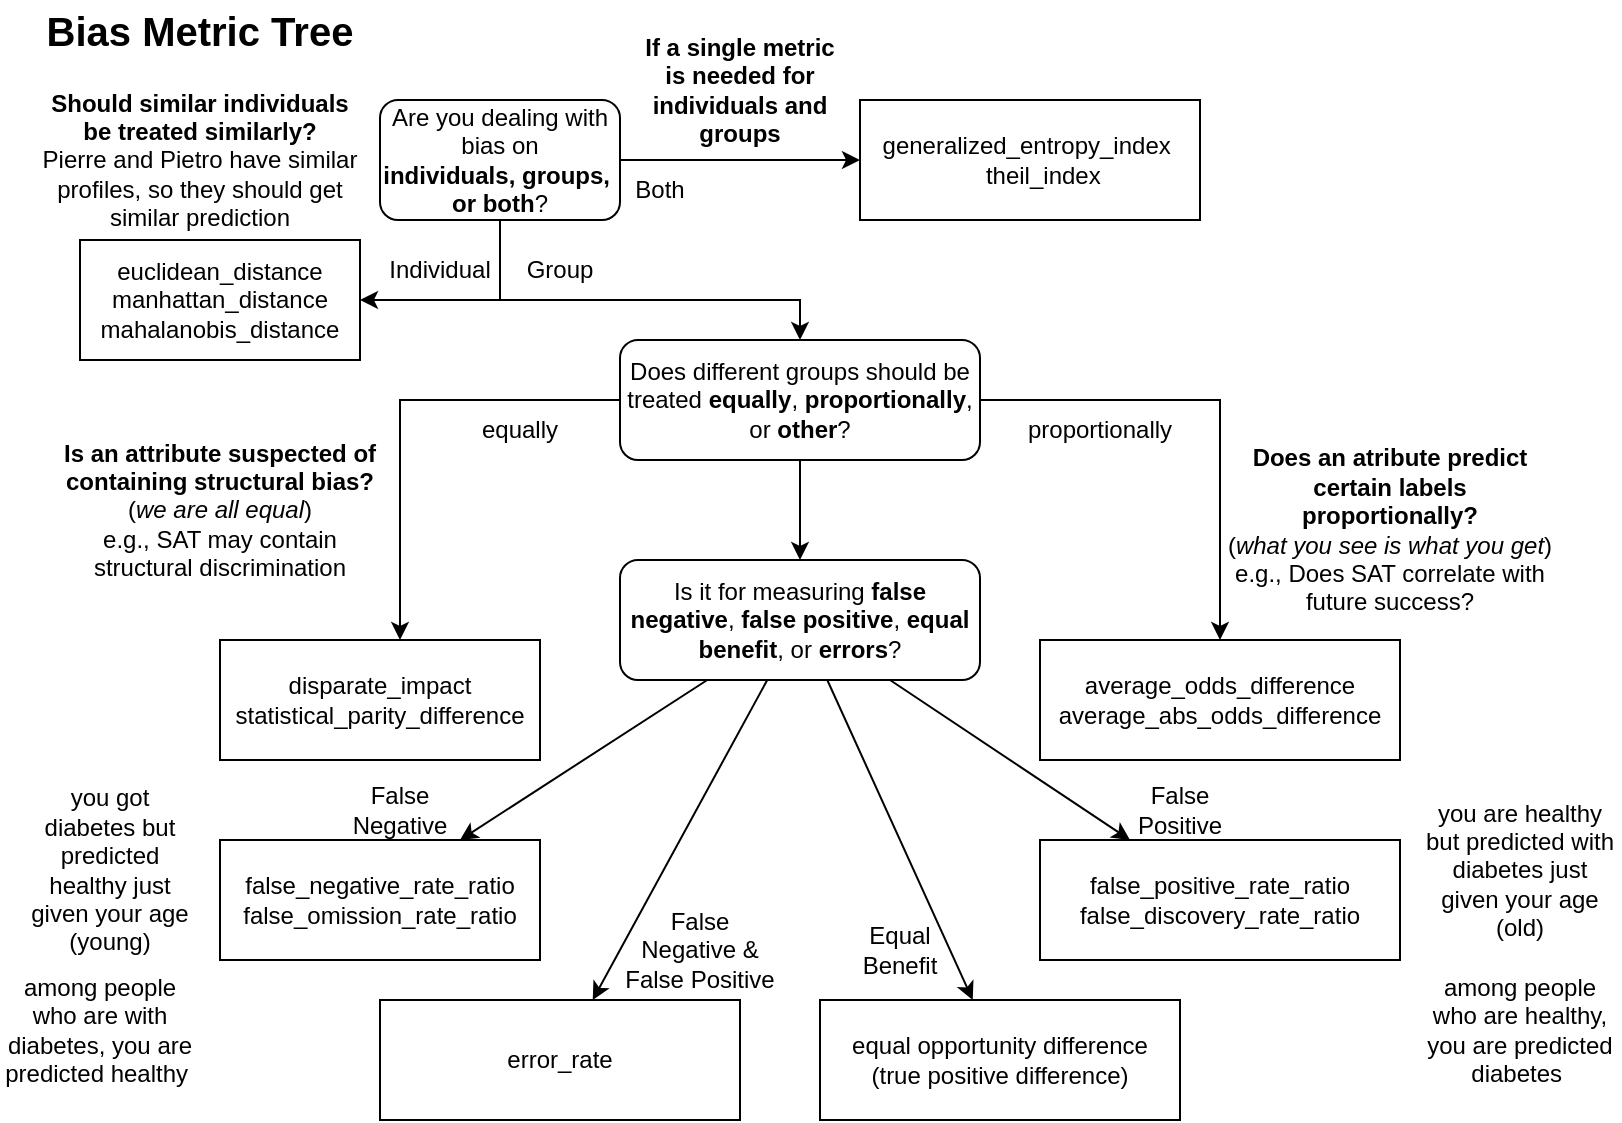 <mxfile version="16.4.0" type="device" pages="3"><diagram id="ROVYb0s-WKF2HSkMTTLL" name="Metric Decision"><mxGraphModel dx="1278" dy="649" grid="1" gridSize="10" guides="1" tooltips="1" connect="1" arrows="1" fold="1" page="1" pageScale="1" pageWidth="827" pageHeight="1169" math="0" shadow="0"><root><mxCell id="0"/><mxCell id="1" parent="0"/><mxCell id="5Wt8-BxMHKpQGTpT58Vk-3" value="" style="edgeStyle=orthogonalEdgeStyle;rounded=0;orthogonalLoop=1;jettySize=auto;html=1;entryX=1;entryY=0.5;entryDx=0;entryDy=0;" parent="1" source="5Wt8-BxMHKpQGTpT58Vk-1" target="5Wt8-BxMHKpQGTpT58Vk-5" edge="1"><mxGeometry x="0.143" y="-20" relative="1" as="geometry"><mxPoint x="140" y="200" as="targetPoint"/><Array as="points"><mxPoint x="260" y="170"/></Array><mxPoint as="offset"/></mxGeometry></mxCell><mxCell id="5Wt8-BxMHKpQGTpT58Vk-30" style="edgeStyle=orthogonalEdgeStyle;rounded=0;orthogonalLoop=1;jettySize=auto;html=1;fontSize=11;" parent="1" source="5Wt8-BxMHKpQGTpT58Vk-1" target="5Wt8-BxMHKpQGTpT58Vk-28" edge="1"><mxGeometry relative="1" as="geometry"/></mxCell><mxCell id="5Wt8-BxMHKpQGTpT58Vk-68" style="edgeStyle=orthogonalEdgeStyle;rounded=0;orthogonalLoop=1;jettySize=auto;html=1;exitX=0.5;exitY=1;exitDx=0;exitDy=0;fontSize=11;" parent="1" source="5Wt8-BxMHKpQGTpT58Vk-1" target="5Wt8-BxMHKpQGTpT58Vk-31" edge="1"><mxGeometry relative="1" as="geometry"><Array as="points"><mxPoint x="260" y="170"/><mxPoint x="410" y="170"/></Array></mxGeometry></mxCell><mxCell id="5Wt8-BxMHKpQGTpT58Vk-1" value="Are you dealing with bias on &lt;b&gt;individuals,&amp;nbsp;&lt;/b&gt;&lt;b&gt;groups,&amp;nbsp; or both&lt;/b&gt;?" style="rounded=1;whiteSpace=wrap;html=1;" parent="1" vertex="1"><mxGeometry x="200" y="70" width="120" height="60" as="geometry"/></mxCell><mxCell id="5Wt8-BxMHKpQGTpT58Vk-5" value="euclidean_distance&lt;br&gt;manhattan_distance&lt;br&gt;mahalanobis_distance" style="rounded=0;whiteSpace=wrap;html=1;" parent="1" vertex="1"><mxGeometry x="50" y="140" width="140" height="60" as="geometry"/></mxCell><mxCell id="5Wt8-BxMHKpQGTpT58Vk-6" value="Bias Metric Tree" style="text;html=1;strokeColor=none;fillColor=none;align=center;verticalAlign=middle;whiteSpace=wrap;rounded=0;fontStyle=1;fontSize=20;" parent="1" vertex="1"><mxGeometry x="20" y="20" width="180" height="30" as="geometry"/></mxCell><mxCell id="5Wt8-BxMHKpQGTpT58Vk-8" value="Individual" style="text;html=1;strokeColor=none;fillColor=none;align=center;verticalAlign=middle;whiteSpace=wrap;rounded=0;fontSize=12;" parent="1" vertex="1"><mxGeometry x="210" y="140" width="40" height="30" as="geometry"/></mxCell><mxCell id="5Wt8-BxMHKpQGTpT58Vk-22" style="edgeStyle=orthogonalEdgeStyle;rounded=0;orthogonalLoop=1;jettySize=auto;html=1;fontSize=11;exitX=0;exitY=0.5;exitDx=0;exitDy=0;" parent="1" source="5Wt8-BxMHKpQGTpT58Vk-31" target="5Wt8-BxMHKpQGTpT58Vk-20" edge="1"><mxGeometry relative="1" as="geometry"><mxPoint x="420" y="200" as="sourcePoint"/><Array as="points"><mxPoint x="210" y="220"/></Array></mxGeometry></mxCell><mxCell id="5Wt8-BxMHKpQGTpT58Vk-15" value="&lt;b&gt;Should similar individuals be treated similarly?&lt;br&gt;&lt;/b&gt;Pierre and Pietro have similar profiles, so they should get similar prediction" style="text;html=1;strokeColor=none;fillColor=none;align=center;verticalAlign=middle;whiteSpace=wrap;rounded=0;fontSize=12;" parent="1" vertex="1"><mxGeometry x="30" y="85" width="160" height="30" as="geometry"/></mxCell><mxCell id="5Wt8-BxMHKpQGTpT58Vk-16" value="Group" style="text;html=1;strokeColor=none;fillColor=none;align=center;verticalAlign=middle;whiteSpace=wrap;rounded=0;fontSize=12;" parent="1" vertex="1"><mxGeometry x="270" y="140" width="40" height="30" as="geometry"/></mxCell><mxCell id="5Wt8-BxMHKpQGTpT58Vk-19" value="&lt;b&gt;Does an atribute predict certain labels proportionally?&lt;br&gt;&lt;/b&gt;(&lt;i&gt;what you see is what you get&lt;/i&gt;) e.g.,&amp;nbsp;Does SAT correlate with future success?" style="text;html=1;strokeColor=none;fillColor=none;align=center;verticalAlign=middle;whiteSpace=wrap;rounded=0;fontSize=12;" parent="1" vertex="1"><mxGeometry x="620" y="270" width="170" height="30" as="geometry"/></mxCell><mxCell id="5Wt8-BxMHKpQGTpT58Vk-20" value="&lt;div&gt;disparate_impact&lt;/div&gt;&lt;div&gt;statistical_parity_difference&lt;/div&gt;" style="rounded=0;whiteSpace=wrap;html=1;" parent="1" vertex="1"><mxGeometry x="120" y="340" width="160" height="60" as="geometry"/></mxCell><mxCell id="5Wt8-BxMHKpQGTpT58Vk-21" value="&lt;b&gt;Is an attribute suspected of containing structural bias?&lt;br&gt;&lt;/b&gt;(&lt;i&gt;we are all equal&lt;/i&gt;)&lt;br&gt;e.g., SAT may contain structural discrimination" style="text;html=1;strokeColor=none;fillColor=none;align=center;verticalAlign=middle;whiteSpace=wrap;rounded=0;fontSize=12;" parent="1" vertex="1"><mxGeometry x="35" y="260" width="170" height="30" as="geometry"/></mxCell><mxCell id="5Wt8-BxMHKpQGTpT58Vk-23" value="&lt;div&gt;average_odds_difference&lt;/div&gt;&lt;div&gt;average_abs_odds_difference&lt;/div&gt;" style="rounded=0;whiteSpace=wrap;html=1;" parent="1" vertex="1"><mxGeometry x="530" y="340" width="180" height="60" as="geometry"/></mxCell><mxCell id="5Wt8-BxMHKpQGTpT58Vk-26" value="Both" style="text;html=1;strokeColor=none;fillColor=none;align=center;verticalAlign=middle;whiteSpace=wrap;rounded=0;fontSize=12;" parent="1" vertex="1"><mxGeometry x="320" y="100" width="40" height="30" as="geometry"/></mxCell><mxCell id="5Wt8-BxMHKpQGTpT58Vk-28" value="&lt;div&gt;generalized_entropy_index&amp;nbsp;&lt;/div&gt;&lt;div&gt;&amp;nbsp; &amp;nbsp; theil_index&lt;/div&gt;" style="rounded=0;whiteSpace=wrap;html=1;" parent="1" vertex="1"><mxGeometry x="440" y="70" width="170" height="60" as="geometry"/></mxCell><mxCell id="5Wt8-BxMHKpQGTpT58Vk-29" value="&lt;b&gt;If a single metric is needed for individuals and groups&lt;br&gt;&lt;/b&gt;" style="text;html=1;strokeColor=none;fillColor=none;align=center;verticalAlign=middle;whiteSpace=wrap;rounded=0;fontSize=12;" parent="1" vertex="1"><mxGeometry x="330" y="50" width="100" height="30" as="geometry"/></mxCell><mxCell id="5Wt8-BxMHKpQGTpT58Vk-49" value="" style="edgeStyle=orthogonalEdgeStyle;rounded=0;orthogonalLoop=1;jettySize=auto;html=1;fontSize=11;entryX=0.5;entryY=0;entryDx=0;entryDy=0;" parent="1" source="5Wt8-BxMHKpQGTpT58Vk-31" target="5Wt8-BxMHKpQGTpT58Vk-48" edge="1"><mxGeometry relative="1" as="geometry"><Array as="points"/></mxGeometry></mxCell><mxCell id="5Wt8-BxMHKpQGTpT58Vk-31" value="Does different groups should be treated &lt;b&gt;equally&lt;/b&gt;, &lt;b&gt;proportionally&lt;/b&gt;, or &lt;b&gt;other&lt;/b&gt;?" style="rounded=1;whiteSpace=wrap;html=1;" parent="1" vertex="1"><mxGeometry x="320" y="190" width="180" height="60" as="geometry"/></mxCell><mxCell id="5Wt8-BxMHKpQGTpT58Vk-33" style="edgeStyle=orthogonalEdgeStyle;rounded=0;orthogonalLoop=1;jettySize=auto;html=1;fontSize=11;" parent="1" source="5Wt8-BxMHKpQGTpT58Vk-31" target="5Wt8-BxMHKpQGTpT58Vk-23" edge="1"><mxGeometry relative="1" as="geometry"><mxPoint x="270" y="140" as="sourcePoint"/><mxPoint x="370" y="200" as="targetPoint"/><Array as="points"><mxPoint x="620" y="220"/></Array></mxGeometry></mxCell><mxCell id="5Wt8-BxMHKpQGTpT58Vk-34" value="proportionally" style="text;html=1;strokeColor=none;fillColor=none;align=center;verticalAlign=middle;whiteSpace=wrap;rounded=0;fontSize=12;" parent="1" vertex="1"><mxGeometry x="540" y="220" width="40" height="30" as="geometry"/></mxCell><mxCell id="5Wt8-BxMHKpQGTpT58Vk-41" value="equally" style="text;html=1;strokeColor=none;fillColor=none;align=center;verticalAlign=middle;whiteSpace=wrap;rounded=0;fontSize=12;" parent="1" vertex="1"><mxGeometry x="250" y="220" width="40" height="30" as="geometry"/></mxCell><mxCell id="5Wt8-BxMHKpQGTpT58Vk-46" value="&lt;div&gt;false_negative_rate_ratio&lt;/div&gt;&lt;div&gt;&lt;span&gt;false_omission_rate_ratio&lt;/span&gt;&lt;/div&gt;" style="rounded=0;whiteSpace=wrap;html=1;" parent="1" vertex="1"><mxGeometry x="120" y="440" width="160" height="60" as="geometry"/></mxCell><mxCell id="5Wt8-BxMHKpQGTpT58Vk-54" style="rounded=0;orthogonalLoop=1;jettySize=auto;html=1;fontSize=11;" parent="1" source="5Wt8-BxMHKpQGTpT58Vk-48" target="5Wt8-BxMHKpQGTpT58Vk-51" edge="1"><mxGeometry relative="1" as="geometry"/></mxCell><mxCell id="5Wt8-BxMHKpQGTpT58Vk-55" style="edgeStyle=none;rounded=0;orthogonalLoop=1;jettySize=auto;html=1;entryX=0.75;entryY=0;entryDx=0;entryDy=0;fontSize=11;" parent="1" source="5Wt8-BxMHKpQGTpT58Vk-48" target="5Wt8-BxMHKpQGTpT58Vk-46" edge="1"><mxGeometry relative="1" as="geometry"><Array as="points"/></mxGeometry></mxCell><mxCell id="5Wt8-BxMHKpQGTpT58Vk-58" style="edgeStyle=none;rounded=0;orthogonalLoop=1;jettySize=auto;html=1;entryX=0.25;entryY=0;entryDx=0;entryDy=0;fontSize=11;" parent="1" source="5Wt8-BxMHKpQGTpT58Vk-48" target="5Wt8-BxMHKpQGTpT58Vk-57" edge="1"><mxGeometry relative="1" as="geometry"/></mxCell><mxCell id="5Wt8-BxMHKpQGTpT58Vk-48" value="Is it for measuring &lt;b&gt;false negative&lt;/b&gt;, &lt;b&gt;false positive&lt;/b&gt;, &lt;b&gt;equal benefit&lt;/b&gt;, or &lt;b&gt;errors&lt;/b&gt;?" style="whiteSpace=wrap;html=1;rounded=1;" parent="1" vertex="1"><mxGeometry x="320" y="300" width="180" height="60" as="geometry"/></mxCell><mxCell id="5Wt8-BxMHKpQGTpT58Vk-51" value="error_rate" style="rounded=0;whiteSpace=wrap;html=1;" parent="1" vertex="1"><mxGeometry x="200" y="520" width="180" height="60" as="geometry"/></mxCell><mxCell id="5Wt8-BxMHKpQGTpT58Vk-56" value="False Negative" style="text;html=1;strokeColor=none;fillColor=none;align=center;verticalAlign=middle;whiteSpace=wrap;rounded=0;fontSize=12;" parent="1" vertex="1"><mxGeometry x="190" y="410" width="40" height="30" as="geometry"/></mxCell><mxCell id="5Wt8-BxMHKpQGTpT58Vk-57" value="&lt;div&gt;false_positive_rate_ratio&lt;/div&gt;&lt;div&gt;false_discovery_rate_ratio&lt;/div&gt;" style="rounded=0;whiteSpace=wrap;html=1;" parent="1" vertex="1"><mxGeometry x="530" y="440" width="180" height="60" as="geometry"/></mxCell><mxCell id="5Wt8-BxMHKpQGTpT58Vk-59" value="False&lt;br&gt;Positive" style="text;html=1;strokeColor=none;fillColor=none;align=center;verticalAlign=middle;whiteSpace=wrap;rounded=0;fontSize=12;" parent="1" vertex="1"><mxGeometry x="580" y="410" width="40" height="30" as="geometry"/></mxCell><mxCell id="5Wt8-BxMHKpQGTpT58Vk-60" value="Equal Benefit" style="text;html=1;strokeColor=none;fillColor=none;align=center;verticalAlign=middle;whiteSpace=wrap;rounded=0;fontSize=12;" parent="1" vertex="1"><mxGeometry x="430" y="480" width="60" height="30" as="geometry"/></mxCell><mxCell id="5Wt8-BxMHKpQGTpT58Vk-61" value="you got diabetes but predicted healthy just given your age (young)" style="text;html=1;strokeColor=none;fillColor=none;align=center;verticalAlign=middle;whiteSpace=wrap;rounded=0;fontSize=12;fontStyle=0" parent="1" vertex="1"><mxGeometry x="20" y="440" width="90" height="30" as="geometry"/></mxCell><mxCell id="5Wt8-BxMHKpQGTpT58Vk-64" value="you are healthy but predicted with diabetes just given your age (old)" style="text;html=1;strokeColor=none;fillColor=none;align=center;verticalAlign=middle;whiteSpace=wrap;rounded=0;fontSize=12;fontStyle=0" parent="1" vertex="1"><mxGeometry x="720" y="440" width="100" height="30" as="geometry"/></mxCell><mxCell id="5Wt8-BxMHKpQGTpT58Vk-65" value="among people who are healthy, you are predicted diabetes&amp;nbsp;" style="text;html=1;strokeColor=none;fillColor=none;align=center;verticalAlign=middle;whiteSpace=wrap;rounded=0;fontSize=12;fontStyle=0" parent="1" vertex="1"><mxGeometry x="720" y="520" width="100" height="30" as="geometry"/></mxCell><mxCell id="5Wt8-BxMHKpQGTpT58Vk-66" value="among people who are with diabetes, you are predicted healthy&amp;nbsp;" style="text;html=1;strokeColor=none;fillColor=none;align=center;verticalAlign=middle;whiteSpace=wrap;rounded=0;fontSize=12;fontStyle=0" parent="1" vertex="1"><mxGeometry x="10" y="520" width="100" height="30" as="geometry"/></mxCell><mxCell id="5Wt8-BxMHKpQGTpT58Vk-69" value="equal opportunity difference&lt;br&gt;(true positive difference)" style="rounded=0;whiteSpace=wrap;html=1;" parent="1" vertex="1"><mxGeometry x="420" y="520" width="180" height="60" as="geometry"/></mxCell><mxCell id="5Wt8-BxMHKpQGTpT58Vk-70" style="rounded=0;orthogonalLoop=1;jettySize=auto;html=1;fontSize=11;" parent="1" source="5Wt8-BxMHKpQGTpT58Vk-48" target="5Wt8-BxMHKpQGTpT58Vk-69" edge="1"><mxGeometry relative="1" as="geometry"><mxPoint x="403.636" y="370.0" as="sourcePoint"/><mxPoint x="316.364" y="530" as="targetPoint"/></mxGeometry></mxCell><mxCell id="5Wt8-BxMHKpQGTpT58Vk-73" value="False Negative &amp;amp; False Positive" style="text;html=1;strokeColor=none;fillColor=none;align=center;verticalAlign=middle;whiteSpace=wrap;rounded=0;fontSize=12;" parent="1" vertex="1"><mxGeometry x="320" y="480" width="80" height="30" as="geometry"/></mxCell></root></mxGraphModel></diagram><diagram id="ihnDKMD6gyirnQI9fA1_" name="Bias Mitigation"><mxGraphModel dx="728" dy="649" grid="1" gridSize="10" guides="1" tooltips="1" connect="1" arrows="1" fold="1" page="1" pageScale="1" pageWidth="827" pageHeight="1169" math="0" shadow="0"><root><mxCell id="2_XDIHBE1WDpUkD5nvG5-0"/><mxCell id="2_XDIHBE1WDpUkD5nvG5-1" parent="2_XDIHBE1WDpUkD5nvG5-0"/><mxCell id="MUUW_2yrwckIE4xrOXpo-5" value="Bias Mitigation Tree" style="text;html=1;strokeColor=none;fillColor=none;align=center;verticalAlign=middle;whiteSpace=wrap;rounded=0;fontStyle=1;fontSize=20;" parent="2_XDIHBE1WDpUkD5nvG5-1" vertex="1"><mxGeometry x="30" y="30" width="220" height="30" as="geometry"/></mxCell><mxCell id="3WCaHaTnCZHrkLx-y-O--8" style="edgeStyle=orthogonalEdgeStyle;rounded=0;orthogonalLoop=1;jettySize=auto;html=1;entryX=0;entryY=0.5;entryDx=0;entryDy=0;exitX=0;exitY=0.5;exitDx=0;exitDy=0;" parent="2_XDIHBE1WDpUkD5nvG5-1" source="MUUW_2yrwckIE4xrOXpo-39" target="3WCaHaTnCZHrkLx-y-O--2" edge="1"><mxGeometry relative="1" as="geometry"/></mxCell><mxCell id="MUUW_2yrwckIE4xrOXpo-39" value="&lt;b&gt;Pre-processing&lt;/b&gt;&lt;br&gt;Is the dataset can be changed?&lt;br&gt;" style="rounded=1;whiteSpace=wrap;html=1;" parent="2_XDIHBE1WDpUkD5nvG5-1" vertex="1"><mxGeometry x="80" y="70" width="120" height="60" as="geometry"/></mxCell><mxCell id="3WCaHaTnCZHrkLx-y-O--0" value="&lt;b&gt;In-processing&lt;/b&gt;&lt;br&gt;Is the model can be changed?" style="rounded=1;whiteSpace=wrap;html=1;" parent="2_XDIHBE1WDpUkD5nvG5-1" vertex="1"><mxGeometry x="279" y="70" width="120" height="60" as="geometry"/></mxCell><mxCell id="3WCaHaTnCZHrkLx-y-O--1" value="&lt;b&gt;Post-processing&lt;/b&gt;&lt;br&gt;Is the result can be &lt;br&gt;changed?" style="rounded=1;whiteSpace=wrap;html=1;" parent="2_XDIHBE1WDpUkD5nvG5-1" vertex="1"><mxGeometry x="479" y="70" width="120" height="60" as="geometry"/></mxCell><mxCell id="3WCaHaTnCZHrkLx-y-O--2" value="&lt;div&gt;- Optimized Preprocessing&lt;/div&gt;&lt;div&gt;&lt;span&gt;- Disparate Impact Remover&lt;/span&gt;&lt;/div&gt;" style="rounded=0;whiteSpace=wrap;html=1;" parent="2_XDIHBE1WDpUkD5nvG5-1" vertex="1"><mxGeometry x="80" y="140" width="120" height="60" as="geometry"/></mxCell><mxCell id="3WCaHaTnCZHrkLx-y-O--10" style="edgeStyle=orthogonalEdgeStyle;rounded=0;orthogonalLoop=1;jettySize=auto;html=1;" parent="2_XDIHBE1WDpUkD5nvG5-1" source="3WCaHaTnCZHrkLx-y-O--3" target="3WCaHaTnCZHrkLx-y-O--4" edge="1"><mxGeometry relative="1" as="geometry"/></mxCell><mxCell id="3WCaHaTnCZHrkLx-y-O--3" value="No need transparancy on the transformation?" style="rounded=1;whiteSpace=wrap;html=1;" parent="2_XDIHBE1WDpUkD5nvG5-1" vertex="1"><mxGeometry x="80" y="210" width="120" height="60" as="geometry"/></mxCell><mxCell id="3WCaHaTnCZHrkLx-y-O--4" value="&lt;div&gt;&lt;span style=&quot;font-weight: normal&quot;&gt;- Learning fair representation&lt;/span&gt;&lt;/div&gt;" style="rounded=0;whiteSpace=wrap;html=1;fontStyle=1" parent="2_XDIHBE1WDpUkD5nvG5-1" vertex="1"><mxGeometry x="80" y="290" width="120" height="60" as="geometry"/></mxCell><mxCell id="3WCaHaTnCZHrkLx-y-O--9" style="edgeStyle=orthogonalEdgeStyle;rounded=0;orthogonalLoop=1;jettySize=auto;html=1;entryX=0;entryY=0.5;entryDx=0;entryDy=0;exitX=0;exitY=0.5;exitDx=0;exitDy=0;" parent="2_XDIHBE1WDpUkD5nvG5-1" source="MUUW_2yrwckIE4xrOXpo-39" target="3WCaHaTnCZHrkLx-y-O--3" edge="1"><mxGeometry relative="1" as="geometry"><mxPoint x="90" y="110" as="sourcePoint"/><mxPoint x="90" y="200" as="targetPoint"/></mxGeometry></mxCell><mxCell id="3WCaHaTnCZHrkLx-y-O--11" value="&lt;div&gt;- Reweighing&lt;/div&gt;" style="rounded=0;whiteSpace=wrap;html=1;" parent="2_XDIHBE1WDpUkD5nvG5-1" vertex="1"><mxGeometry x="80" y="440" width="120" height="60" as="geometry"/></mxCell><mxCell id="3WCaHaTnCZHrkLx-y-O--13" style="edgeStyle=orthogonalEdgeStyle;rounded=0;orthogonalLoop=1;jettySize=auto;html=1;" parent="2_XDIHBE1WDpUkD5nvG5-1" source="3WCaHaTnCZHrkLx-y-O--12" target="3WCaHaTnCZHrkLx-y-O--11" edge="1"><mxGeometry relative="1" as="geometry"/></mxCell><mxCell id="3WCaHaTnCZHrkLx-y-O--12" value="Is modifying weight allowed?" style="rounded=1;whiteSpace=wrap;html=1;" parent="2_XDIHBE1WDpUkD5nvG5-1" vertex="1"><mxGeometry x="80" y="360" width="120" height="60" as="geometry"/></mxCell><mxCell id="3WCaHaTnCZHrkLx-y-O--14" style="edgeStyle=orthogonalEdgeStyle;rounded=0;orthogonalLoop=1;jettySize=auto;html=1;entryX=0;entryY=0.5;entryDx=0;entryDy=0;exitX=0;exitY=0.5;exitDx=0;exitDy=0;" parent="2_XDIHBE1WDpUkD5nvG5-1" source="MUUW_2yrwckIE4xrOXpo-39" target="3WCaHaTnCZHrkLx-y-O--12" edge="1"><mxGeometry relative="1" as="geometry"><mxPoint x="90" y="110" as="sourcePoint"/><mxPoint x="90" y="250" as="targetPoint"/></mxGeometry></mxCell><mxCell id="3WCaHaTnCZHrkLx-y-O--15" value="&lt;div&gt;- Meta Fair Classifier&lt;/div&gt;&lt;div&gt;&lt;span&gt;- Adversarial Debiasing&lt;/span&gt;&lt;/div&gt;" style="rounded=0;whiteSpace=wrap;html=1;" parent="2_XDIHBE1WDpUkD5nvG5-1" vertex="1"><mxGeometry x="279" y="140" width="120" height="60" as="geometry"/></mxCell><mxCell id="3WCaHaTnCZHrkLx-y-O--20" value="Yes" style="text;html=1;strokeColor=none;fillColor=none;align=center;verticalAlign=middle;whiteSpace=wrap;rounded=0;" parent="2_XDIHBE1WDpUkD5nvG5-1" vertex="1"><mxGeometry x="50" y="80" width="30" height="20" as="geometry"/></mxCell><mxCell id="3WCaHaTnCZHrkLx-y-O--25" value="Is regularisation allowed?" style="rounded=1;whiteSpace=wrap;html=1;" parent="2_XDIHBE1WDpUkD5nvG5-1" vertex="1"><mxGeometry x="279" y="210" width="120" height="60" as="geometry"/></mxCell><mxCell id="3WCaHaTnCZHrkLx-y-O--26" style="edgeStyle=orthogonalEdgeStyle;rounded=0;orthogonalLoop=1;jettySize=auto;html=1;entryX=0;entryY=0.5;entryDx=0;entryDy=0;exitX=0;exitY=0.5;exitDx=0;exitDy=0;" parent="2_XDIHBE1WDpUkD5nvG5-1" source="3WCaHaTnCZHrkLx-y-O--0" target="3WCaHaTnCZHrkLx-y-O--15" edge="1"><mxGeometry relative="1" as="geometry"><mxPoint x="49" y="110" as="sourcePoint"/><mxPoint x="49" y="180" as="targetPoint"/></mxGeometry></mxCell><mxCell id="3WCaHaTnCZHrkLx-y-O--27" value="&lt;span style=&quot;font-weight: normal&quot;&gt;- Prejudice Remover&lt;/span&gt;" style="rounded=0;whiteSpace=wrap;html=1;fontStyle=1" parent="2_XDIHBE1WDpUkD5nvG5-1" vertex="1"><mxGeometry x="279" y="290" width="120" height="60" as="geometry"/></mxCell><mxCell id="3WCaHaTnCZHrkLx-y-O--28" value="Yes" style="text;html=1;strokeColor=none;fillColor=none;align=center;verticalAlign=middle;whiteSpace=wrap;rounded=0;" parent="2_XDIHBE1WDpUkD5nvG5-1" vertex="1"><mxGeometry x="100" y="270" width="30" height="20" as="geometry"/></mxCell><mxCell id="3WCaHaTnCZHrkLx-y-O--30" value="Yes" style="text;html=1;strokeColor=none;fillColor=none;align=center;verticalAlign=middle;whiteSpace=wrap;rounded=0;" parent="2_XDIHBE1WDpUkD5nvG5-1" vertex="1"><mxGeometry x="100" y="420" width="30" height="20" as="geometry"/></mxCell><mxCell id="3WCaHaTnCZHrkLx-y-O--32" style="edgeStyle=orthogonalEdgeStyle;rounded=0;orthogonalLoop=1;jettySize=auto;html=1;entryX=0;entryY=0.5;entryDx=0;entryDy=0;exitX=0;exitY=0.5;exitDx=0;exitDy=0;" parent="2_XDIHBE1WDpUkD5nvG5-1" source="3WCaHaTnCZHrkLx-y-O--0" target="3WCaHaTnCZHrkLx-y-O--25" edge="1"><mxGeometry relative="1" as="geometry"><mxPoint x="289" y="110" as="sourcePoint"/><mxPoint x="289" y="180" as="targetPoint"/></mxGeometry></mxCell><mxCell id="3WCaHaTnCZHrkLx-y-O--33" style="edgeStyle=orthogonalEdgeStyle;rounded=0;orthogonalLoop=1;jettySize=auto;html=1;exitX=0.5;exitY=1;exitDx=0;exitDy=0;entryX=0.5;entryY=0;entryDx=0;entryDy=0;" parent="2_XDIHBE1WDpUkD5nvG5-1" source="3WCaHaTnCZHrkLx-y-O--25" target="3WCaHaTnCZHrkLx-y-O--27" edge="1"><mxGeometry relative="1" as="geometry"><mxPoint x="109.0" y="430" as="sourcePoint"/><mxPoint x="109.0" y="450" as="targetPoint"/></mxGeometry></mxCell><mxCell id="3WCaHaTnCZHrkLx-y-O--34" value="Yes" style="text;html=1;strokeColor=none;fillColor=none;align=center;verticalAlign=middle;whiteSpace=wrap;rounded=0;" parent="2_XDIHBE1WDpUkD5nvG5-1" vertex="1"><mxGeometry x="229" y="160" width="30" height="20" as="geometry"/></mxCell><mxCell id="3WCaHaTnCZHrkLx-y-O--35" value="Yes" style="text;html=1;strokeColor=none;fillColor=none;align=center;verticalAlign=middle;whiteSpace=wrap;rounded=0;" parent="2_XDIHBE1WDpUkD5nvG5-1" vertex="1"><mxGeometry x="299" y="270" width="30" height="20" as="geometry"/></mxCell><mxCell id="3WCaHaTnCZHrkLx-y-O--39" value="&lt;span style=&quot;font-weight: normal&quot;&gt;-&amp;nbsp;&lt;/span&gt;&lt;span style=&quot;font-weight: 400&quot;&gt;Reject Option Classification&lt;/span&gt;" style="rounded=0;whiteSpace=wrap;html=1;fontStyle=1" parent="2_XDIHBE1WDpUkD5nvG5-1" vertex="1"><mxGeometry x="479" y="290" width="120" height="60" as="geometry"/></mxCell><mxCell id="3WCaHaTnCZHrkLx-y-O--41" value="Yes" style="text;html=1;strokeColor=none;fillColor=none;align=center;verticalAlign=middle;whiteSpace=wrap;rounded=0;" parent="2_XDIHBE1WDpUkD5nvG5-1" vertex="1"><mxGeometry x="429" y="120" width="30" height="20" as="geometry"/></mxCell><mxCell id="3WCaHaTnCZHrkLx-y-O--43" style="edgeStyle=orthogonalEdgeStyle;rounded=0;orthogonalLoop=1;jettySize=auto;html=1;entryX=-0.001;entryY=0.174;entryDx=0;entryDy=0;exitX=0;exitY=0.5;exitDx=0;exitDy=0;entryPerimeter=0;" parent="2_XDIHBE1WDpUkD5nvG5-1" source="3WCaHaTnCZHrkLx-y-O--1" target="3WCaHaTnCZHrkLx-y-O--46" edge="1"><mxGeometry relative="1" as="geometry"><mxPoint x="429" y="120" as="sourcePoint"/><mxPoint x="489" y="180" as="targetPoint"/><Array as="points"><mxPoint x="459" y="100"/><mxPoint x="459" y="150"/><mxPoint x="479" y="150"/></Array></mxGeometry></mxCell><mxCell id="3WCaHaTnCZHrkLx-y-O--45" value="&lt;div&gt;- Equalising Odds Postprocessing&lt;/div&gt;&lt;div&gt;&lt;span&gt;&amp;nbsp;- Calibrated Eq Odds Postprocessing&lt;/span&gt;&lt;/div&gt;" style="rounded=0;whiteSpace=wrap;html=1;" parent="2_XDIHBE1WDpUkD5nvG5-1" vertex="1"><mxGeometry x="479" y="220" width="120" height="60" as="geometry"/></mxCell><mxCell id="3WCaHaTnCZHrkLx-y-O--47" style="edgeStyle=orthogonalEdgeStyle;rounded=0;orthogonalLoop=1;jettySize=auto;html=1;" parent="2_XDIHBE1WDpUkD5nvG5-1" source="3WCaHaTnCZHrkLx-y-O--46" target="3WCaHaTnCZHrkLx-y-O--45" edge="1"><mxGeometry relative="1" as="geometry"/></mxCell><mxCell id="3WCaHaTnCZHrkLx-y-O--46" value="Allow certain degree of randomization on the result?" style="rounded=1;whiteSpace=wrap;html=1;" parent="2_XDIHBE1WDpUkD5nvG5-1" vertex="1"><mxGeometry x="479" y="140" width="120" height="60" as="geometry"/></mxCell><mxCell id="3WCaHaTnCZHrkLx-y-O--48" value="Yes" style="text;html=1;strokeColor=none;fillColor=none;align=center;verticalAlign=middle;whiteSpace=wrap;rounded=0;" parent="2_XDIHBE1WDpUkD5nvG5-1" vertex="1"><mxGeometry x="509" y="200" width="30" height="20" as="geometry"/></mxCell><mxCell id="3WCaHaTnCZHrkLx-y-O--50" style="edgeStyle=orthogonalEdgeStyle;rounded=0;orthogonalLoop=1;jettySize=auto;html=1;exitX=0;exitY=0.75;exitDx=0;exitDy=0;entryX=0;entryY=0.5;entryDx=0;entryDy=0;" parent="2_XDIHBE1WDpUkD5nvG5-1" source="3WCaHaTnCZHrkLx-y-O--46" target="3WCaHaTnCZHrkLx-y-O--39" edge="1"><mxGeometry relative="1" as="geometry"><mxPoint x="489" y="110" as="sourcePoint"/><mxPoint x="469" y="340" as="targetPoint"/><Array as="points"><mxPoint x="459" y="185"/><mxPoint x="459" y="320"/></Array></mxGeometry></mxCell><mxCell id="3WCaHaTnCZHrkLx-y-O--51" value="No&amp;nbsp;&lt;br&gt;(static)" style="text;html=1;strokeColor=none;fillColor=none;align=center;verticalAlign=middle;whiteSpace=wrap;rounded=0;" parent="2_XDIHBE1WDpUkD5nvG5-1" vertex="1"><mxGeometry x="419" y="240" width="30" height="20" as="geometry"/></mxCell><mxCell id="3WCaHaTnCZHrkLx-y-O--54" style="edgeStyle=orthogonalEdgeStyle;rounded=0;orthogonalLoop=1;jettySize=auto;html=1;entryX=1;entryY=0.5;entryDx=0;entryDy=0;exitX=1;exitY=0.5;exitDx=0;exitDy=0;" parent="2_XDIHBE1WDpUkD5nvG5-1" source="MUUW_2yrwckIE4xrOXpo-39" target="3WCaHaTnCZHrkLx-y-O--12" edge="1"><mxGeometry relative="1" as="geometry"><mxPoint x="90" y="110" as="sourcePoint"/><mxPoint x="90" y="400" as="targetPoint"/></mxGeometry></mxCell><mxCell id="3WCaHaTnCZHrkLx-y-O--55" value="No" style="text;html=1;strokeColor=none;fillColor=none;align=center;verticalAlign=middle;whiteSpace=wrap;rounded=0;" parent="2_XDIHBE1WDpUkD5nvG5-1" vertex="1"><mxGeometry x="200" y="80" width="30" height="20" as="geometry"/></mxCell></root></mxGraphModel></diagram><diagram id="hZipaBE3IpIVMhnLlPua" name="Workflow"><mxGraphModel dx="730" dy="371" grid="1" gridSize="10" guides="1" tooltips="1" connect="1" arrows="1" fold="1" page="1" pageScale="1" pageWidth="827" pageHeight="1169" math="0" shadow="0"><root><mxCell id="vLWBXop1a_cuv40YQJIG-0"/><mxCell id="vLWBXop1a_cuv40YQJIG-1" parent="vLWBXop1a_cuv40YQJIG-0"/><mxCell id="LhDs3MCnfnrwILTc7cKa-8" style="edgeStyle=orthogonalEdgeStyle;rounded=0;orthogonalLoop=1;jettySize=auto;html=1;" parent="vLWBXop1a_cuv40YQJIG-1" source="LhDs3MCnfnrwILTc7cKa-0" target="LhDs3MCnfnrwILTc7cKa-5" edge="1"><mxGeometry relative="1" as="geometry"/></mxCell><mxCell id="LhDs3MCnfnrwILTc7cKa-0" value="" style="shape=ellipse;html=1;fillColor=#000000;fontSize=18;fontColor=#ffffff;" parent="vLWBXop1a_cuv40YQJIG-1" vertex="1"><mxGeometry x="195" y="110" width="30" height="30" as="geometry"/></mxCell><mxCell id="LhDs3MCnfnrwILTc7cKa-5" value="Setup Dataset &lt;br&gt;(A1)" style="rounded=1;whiteSpace=wrap;html=1;arcSize=50;" parent="vLWBXop1a_cuv40YQJIG-1" vertex="1"><mxGeometry x="150" y="160" width="120" height="40" as="geometry"/></mxCell><mxCell id="LhDs3MCnfnrwILTc7cKa-19" style="edgeStyle=orthogonalEdgeStyle;rounded=0;orthogonalLoop=1;jettySize=auto;html=1;" parent="vLWBXop1a_cuv40YQJIG-1" source="LhDs3MCnfnrwILTc7cKa-16" target="LhDs3MCnfnrwILTc7cKa-17" edge="1"><mxGeometry relative="1" as="geometry"/></mxCell><mxCell id="LhDs3MCnfnrwILTc7cKa-16" value="Train Model&lt;br&gt;(A3)" style="rounded=1;whiteSpace=wrap;html=1;arcSize=50;" parent="vLWBXop1a_cuv40YQJIG-1" vertex="1"><mxGeometry x="150" y="290" width="120" height="40" as="geometry"/></mxCell><mxCell id="LhDs3MCnfnrwILTc7cKa-17" value="Predict&lt;br&gt;(A4)" style="rounded=1;whiteSpace=wrap;html=1;arcSize=50;" parent="vLWBXop1a_cuv40YQJIG-1" vertex="1"><mxGeometry x="150" y="350" width="120" height="40" as="geometry"/></mxCell><mxCell id="UTM173cKMD3uvfARX03J-13" value="Original&lt;br&gt;Dataset,&lt;br&gt;Model,&lt;br&gt;and&lt;br&gt;Prediction" style="edgeStyle=orthogonalEdgeStyle;rounded=0;orthogonalLoop=1;jettySize=auto;html=1;" parent="vLWBXop1a_cuv40YQJIG-1" source="LhDs3MCnfnrwILTc7cKa-23" target="LhDs3MCnfnrwILTc7cKa-41" edge="1"><mxGeometry y="-30" relative="1" as="geometry"><mxPoint as="offset"/></mxGeometry></mxCell><mxCell id="LhDs3MCnfnrwILTc7cKa-23" value="Measure Initial Bias&lt;br&gt;(A5)" style="rounded=1;whiteSpace=wrap;html=1;arcSize=50;" parent="vLWBXop1a_cuv40YQJIG-1" vertex="1"><mxGeometry x="310" y="110" width="120" height="40" as="geometry"/></mxCell><mxCell id="LhDs3MCnfnrwILTc7cKa-31" style="edgeStyle=orthogonalEdgeStyle;rounded=0;orthogonalLoop=1;jettySize=auto;html=1;entryX=0.5;entryY=0;entryDx=0;entryDy=0;startArrow=none;exitX=0.5;exitY=1;exitDx=0;exitDy=0;" parent="vLWBXop1a_cuv40YQJIG-1" source="LhDs3MCnfnrwILTc7cKa-5" target="UTM173cKMD3uvfARX03J-14" edge="1"><mxGeometry relative="1" as="geometry"><mxPoint x="210" y="280" as="sourcePoint"/></mxGeometry></mxCell><mxCell id="LhDs3MCnfnrwILTc7cKa-39" style="edgeStyle=orthogonalEdgeStyle;rounded=0;orthogonalLoop=1;jettySize=auto;html=1;entryX=0;entryY=0.5;entryDx=0;entryDy=0;exitX=1;exitY=0.5;exitDx=0;exitDy=0;" parent="vLWBXop1a_cuv40YQJIG-1" source="LhDs3MCnfnrwILTc7cKa-17" target="LhDs3MCnfnrwILTc7cKa-23" edge="1"><mxGeometry relative="1" as="geometry"><mxPoint x="220" y="400" as="sourcePoint"/><Array as="points"><mxPoint x="290" y="370"/><mxPoint x="290" y="130"/></Array></mxGeometry></mxCell><mxCell id="UTM173cKMD3uvfARX03J-4" value="Mitigated/&lt;br&gt;Transformed&lt;br&gt;Dataset,&lt;br&gt;Model,&lt;br&gt;and&lt;br&gt;Prediction" style="edgeStyle=orthogonalEdgeStyle;rounded=0;orthogonalLoop=1;jettySize=auto;html=1;entryX=0.5;entryY=0;entryDx=0;entryDy=0;exitX=0.5;exitY=1;exitDx=0;exitDy=0;" parent="vLWBXop1a_cuv40YQJIG-1" source="LhDs3MCnfnrwILTc7cKa-41" target="UTM173cKMD3uvfARX03J-2" edge="1"><mxGeometry x="-0.821" y="40" relative="1" as="geometry"><Array as="points"><mxPoint x="370" y="370"/><mxPoint x="450" y="370"/><mxPoint x="450" y="110"/><mxPoint x="530" y="110"/></Array><mxPoint as="offset"/></mxGeometry></mxCell><mxCell id="LhDs3MCnfnrwILTc7cKa-41" value="Mitigate Bias&lt;br&gt;(A6)" style="rounded=1;whiteSpace=wrap;html=1;arcSize=50;" parent="vLWBXop1a_cuv40YQJIG-1" vertex="1"><mxGeometry x="310" y="230" width="120" height="40" as="geometry"/></mxCell><mxCell id="UTM173cKMD3uvfARX03J-5" style="edgeStyle=orthogonalEdgeStyle;rounded=0;orthogonalLoop=1;jettySize=auto;html=1;" parent="vLWBXop1a_cuv40YQJIG-1" source="UTM173cKMD3uvfARX03J-2" target="UTM173cKMD3uvfARX03J-3" edge="1"><mxGeometry relative="1" as="geometry"/></mxCell><mxCell id="UTM173cKMD3uvfARX03J-2" value="Train Model&lt;br&gt;(A7)" style="rounded=1;whiteSpace=wrap;html=1;arcSize=50;" parent="vLWBXop1a_cuv40YQJIG-1" vertex="1"><mxGeometry x="470" y="130" width="120" height="40" as="geometry"/></mxCell><mxCell id="UTM173cKMD3uvfARX03J-10" style="edgeStyle=orthogonalEdgeStyle;rounded=0;orthogonalLoop=1;jettySize=auto;html=1;" parent="vLWBXop1a_cuv40YQJIG-1" source="UTM173cKMD3uvfARX03J-3" target="UTM173cKMD3uvfARX03J-8" edge="1"><mxGeometry relative="1" as="geometry"/></mxCell><mxCell id="UTM173cKMD3uvfARX03J-3" value="Predict&lt;br&gt;(A8)" style="rounded=1;whiteSpace=wrap;html=1;arcSize=50;" parent="vLWBXop1a_cuv40YQJIG-1" vertex="1"><mxGeometry x="470" y="210" width="120" height="40" as="geometry"/></mxCell><mxCell id="UTM173cKMD3uvfARX03J-7" value="" style="ellipse;html=1;shape=endState;fillColor=#000000;strokeColor=#000000;" parent="vLWBXop1a_cuv40YQJIG-1" vertex="1"><mxGeometry x="515" y="355" width="30" height="30" as="geometry"/></mxCell><mxCell id="UTM173cKMD3uvfARX03J-11" style="edgeStyle=orthogonalEdgeStyle;rounded=0;orthogonalLoop=1;jettySize=auto;html=1;entryX=0.5;entryY=0;entryDx=0;entryDy=0;" parent="vLWBXop1a_cuv40YQJIG-1" source="UTM173cKMD3uvfARX03J-8" target="UTM173cKMD3uvfARX03J-7" edge="1"><mxGeometry relative="1" as="geometry"/></mxCell><mxCell id="UTM173cKMD3uvfARX03J-8" value="Measure Mitigated Bias (A9)" style="rounded=1;whiteSpace=wrap;html=1;arcSize=50;" parent="vLWBXop1a_cuv40YQJIG-1" vertex="1"><mxGeometry x="470" y="280" width="120" height="40" as="geometry"/></mxCell><mxCell id="UTM173cKMD3uvfARX03J-16" style="edgeStyle=orthogonalEdgeStyle;rounded=0;orthogonalLoop=1;jettySize=auto;html=1;entryX=0.5;entryY=0;entryDx=0;entryDy=0;" parent="vLWBXop1a_cuv40YQJIG-1" source="UTM173cKMD3uvfARX03J-14" target="LhDs3MCnfnrwILTc7cKa-16" edge="1"><mxGeometry relative="1" as="geometry"/></mxCell><mxCell id="UTM173cKMD3uvfARX03J-14" value="Setup Bias Measurement and Mitigation (A2)" style="rounded=1;whiteSpace=wrap;html=1;arcSize=50;" parent="vLWBXop1a_cuv40YQJIG-1" vertex="1"><mxGeometry x="150" y="220" width="120" height="50" as="geometry"/></mxCell></root></mxGraphModel></diagram></mxfile>